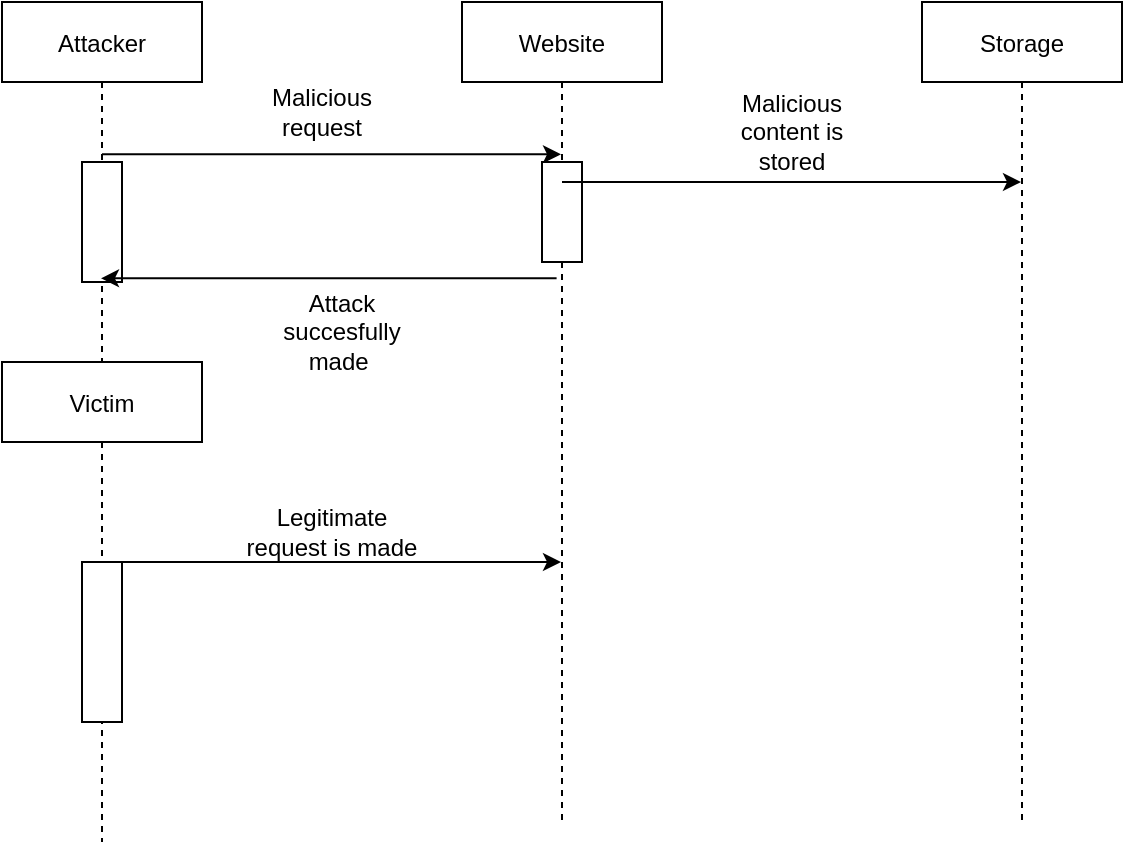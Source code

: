 <mxfile version="14.6.9" type="device"><diagram id="HP5WoD5hlFRKD85cICqS" name="Page-1"><mxGraphModel dx="781" dy="1056" grid="1" gridSize="10" guides="1" tooltips="1" connect="1" arrows="1" fold="1" page="1" pageScale="1" pageWidth="827" pageHeight="1169" math="0" shadow="0"><root><mxCell id="0"/><mxCell id="1" parent="0"/><mxCell id="AlCTw_v2EZSk8JQyzG2P-66" value="Attacker" style="shape=umlLifeline;perimeter=lifelinePerimeter;container=1;collapsible=0;recursiveResize=0;rounded=0;shadow=0;strokeWidth=1;" vertex="1" parent="1"><mxGeometry x="290" y="1020" width="100" height="410" as="geometry"/></mxCell><mxCell id="AlCTw_v2EZSk8JQyzG2P-67" value="" style="rounded=0;whiteSpace=wrap;html=1;" vertex="1" parent="AlCTw_v2EZSk8JQyzG2P-66"><mxGeometry x="40" y="80" width="20" height="60" as="geometry"/></mxCell><mxCell id="AlCTw_v2EZSk8JQyzG2P-68" value="" style="endArrow=classic;html=1;exitX=0.5;exitY=0.448;exitDx=0;exitDy=0;exitPerimeter=0;" edge="1" parent="1"><mxGeometry width="50" height="50" relative="1" as="geometry"><mxPoint x="340" y="1096.16" as="sourcePoint"/><mxPoint x="569.5" y="1096.16" as="targetPoint"/></mxGeometry></mxCell><mxCell id="AlCTw_v2EZSk8JQyzG2P-69" value="Malicious request" style="text;html=1;strokeColor=none;fillColor=none;align=center;verticalAlign=middle;whiteSpace=wrap;rounded=0;" vertex="1" parent="1"><mxGeometry x="430" y="1060" width="40" height="30" as="geometry"/></mxCell><mxCell id="AlCTw_v2EZSk8JQyzG2P-70" value="Website" style="shape=umlLifeline;perimeter=lifelinePerimeter;container=1;collapsible=0;recursiveResize=0;rounded=0;shadow=0;strokeWidth=1;" vertex="1" parent="1"><mxGeometry x="520" y="1020" width="100" height="410" as="geometry"/></mxCell><mxCell id="AlCTw_v2EZSk8JQyzG2P-71" value="" style="rounded=0;whiteSpace=wrap;html=1;" vertex="1" parent="AlCTw_v2EZSk8JQyzG2P-70"><mxGeometry x="40" y="80" width="20" height="50" as="geometry"/></mxCell><mxCell id="AlCTw_v2EZSk8JQyzG2P-72" value="Storage" style="shape=umlLifeline;perimeter=lifelinePerimeter;container=1;collapsible=0;recursiveResize=0;rounded=0;shadow=0;strokeWidth=1;" vertex="1" parent="1"><mxGeometry x="750" y="1020" width="100" height="410" as="geometry"/></mxCell><mxCell id="AlCTw_v2EZSk8JQyzG2P-73" value="" style="endArrow=classic;html=1;exitX=0.5;exitY=0.448;exitDx=0;exitDy=0;exitPerimeter=0;" edge="1" parent="1"><mxGeometry width="50" height="50" relative="1" as="geometry"><mxPoint x="570" y="1110" as="sourcePoint"/><mxPoint x="799.5" y="1110" as="targetPoint"/></mxGeometry></mxCell><mxCell id="AlCTw_v2EZSk8JQyzG2P-74" value="Malicious content is stored" style="text;html=1;strokeColor=none;fillColor=none;align=center;verticalAlign=middle;whiteSpace=wrap;rounded=0;" vertex="1" parent="1"><mxGeometry x="640" y="1070" width="90" height="30" as="geometry"/></mxCell><mxCell id="AlCTw_v2EZSk8JQyzG2P-75" value="" style="endArrow=classic;html=1;exitX=0.473;exitY=0.337;exitDx=0;exitDy=0;exitPerimeter=0;" edge="1" parent="1"><mxGeometry width="50" height="50" relative="1" as="geometry"><mxPoint x="567.3" y="1158.17" as="sourcePoint"/><mxPoint x="339.5" y="1158.17" as="targetPoint"/></mxGeometry></mxCell><mxCell id="AlCTw_v2EZSk8JQyzG2P-76" value="Attack succesfully made&amp;nbsp;" style="text;html=1;strokeColor=none;fillColor=none;align=center;verticalAlign=middle;whiteSpace=wrap;rounded=0;" vertex="1" parent="1"><mxGeometry x="440" y="1170" width="40" height="30" as="geometry"/></mxCell><mxCell id="AlCTw_v2EZSk8JQyzG2P-77" value="Victim" style="shape=umlLifeline;perimeter=lifelinePerimeter;container=1;collapsible=0;recursiveResize=0;rounded=0;shadow=0;strokeWidth=1;" vertex="1" parent="1"><mxGeometry x="290" y="1200" width="100" height="240" as="geometry"/></mxCell><mxCell id="AlCTw_v2EZSk8JQyzG2P-78" value="" style="rounded=0;whiteSpace=wrap;html=1;" vertex="1" parent="AlCTw_v2EZSk8JQyzG2P-77"><mxGeometry x="40" y="100" width="20" height="80" as="geometry"/></mxCell><mxCell id="AlCTw_v2EZSk8JQyzG2P-79" value="Legitimate request is made" style="text;html=1;strokeColor=none;fillColor=none;align=center;verticalAlign=middle;whiteSpace=wrap;rounded=0;" vertex="1" parent="1"><mxGeometry x="410" y="1270" width="90" height="30" as="geometry"/></mxCell><mxCell id="AlCTw_v2EZSk8JQyzG2P-80" value="" style="endArrow=classic;html=1;exitX=0.5;exitY=0.448;exitDx=0;exitDy=0;exitPerimeter=0;" edge="1" parent="1"><mxGeometry width="50" height="50" relative="1" as="geometry"><mxPoint x="340" y="1300" as="sourcePoint"/><mxPoint x="569.5" y="1300" as="targetPoint"/></mxGeometry></mxCell></root></mxGraphModel></diagram></mxfile>